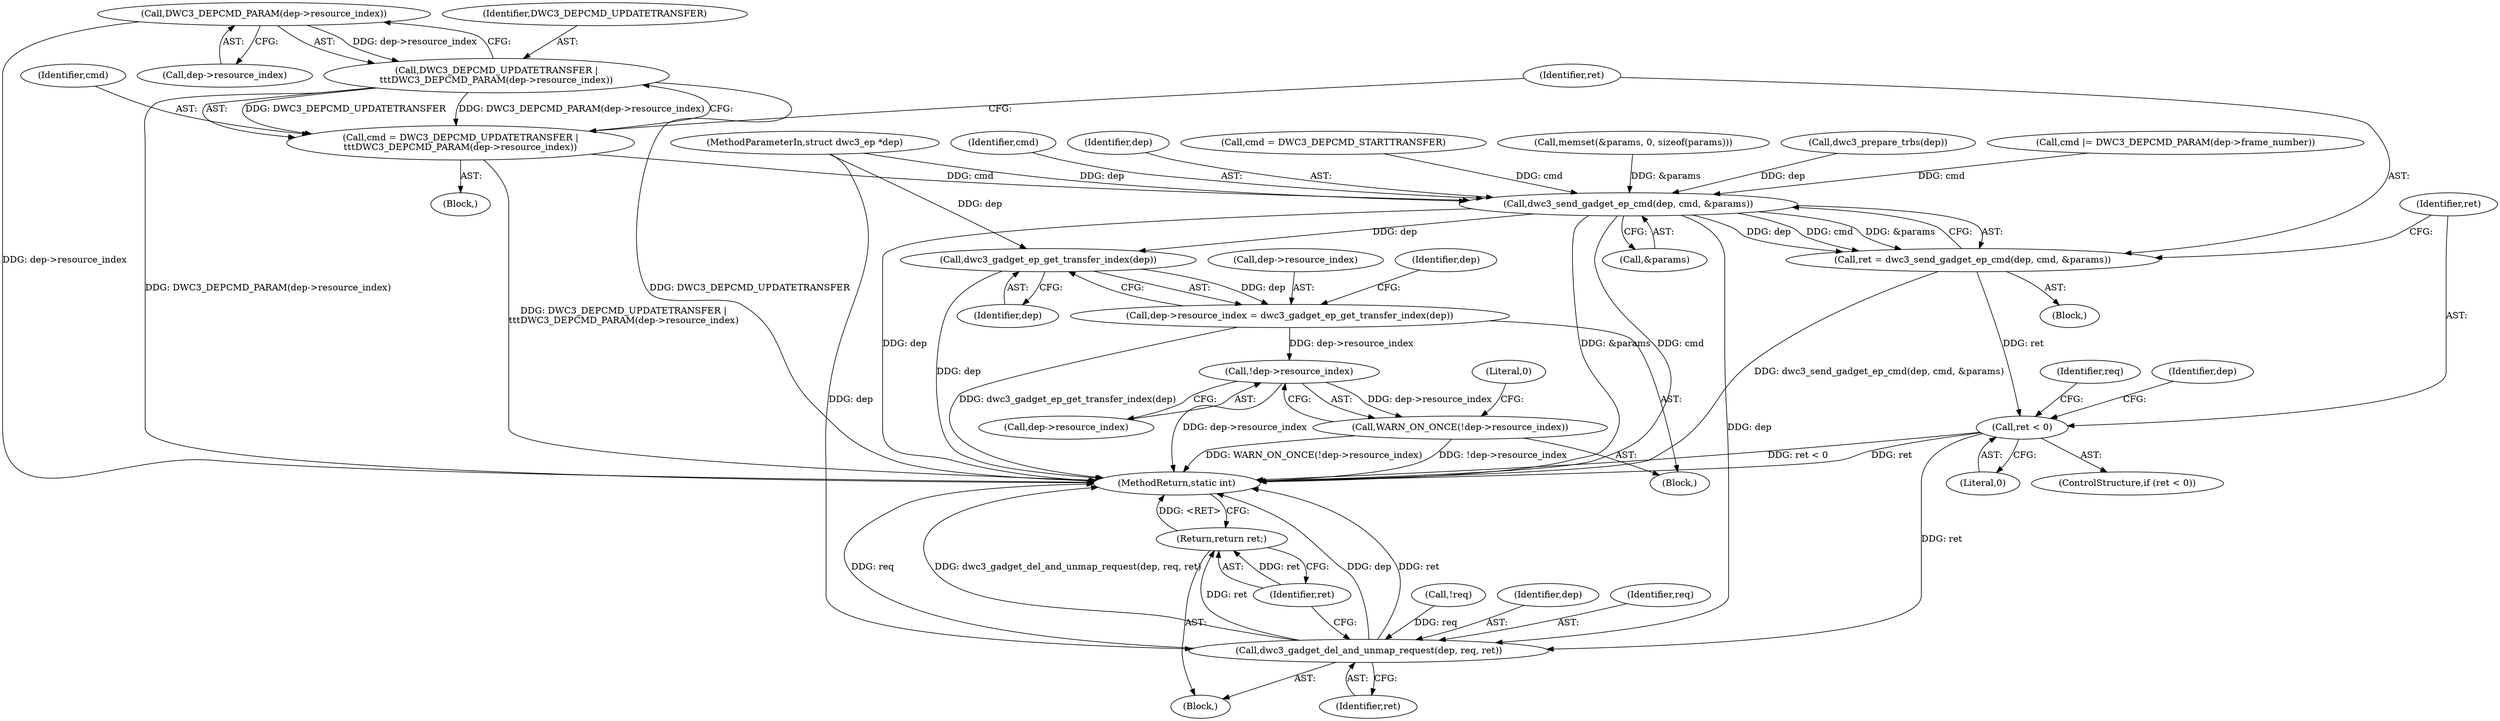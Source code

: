 digraph "0_linux_c91815b596245fd7da349ecc43c8def670d2269e@pointer" {
"1000190" [label="(Call,DWC3_DEPCMD_PARAM(dep->resource_index))"];
"1000188" [label="(Call,DWC3_DEPCMD_UPDATETRANSFER |\n\t\t\tDWC3_DEPCMD_PARAM(dep->resource_index))"];
"1000186" [label="(Call,cmd = DWC3_DEPCMD_UPDATETRANSFER |\n\t\t\tDWC3_DEPCMD_PARAM(dep->resource_index))"];
"1000196" [label="(Call,dwc3_send_gadget_ep_cmd(dep, cmd, &params))"];
"1000194" [label="(Call,ret = dwc3_send_gadget_ep_cmd(dep, cmd, &params))"];
"1000202" [label="(Call,ret < 0)"];
"1000221" [label="(Call,dwc3_gadget_del_and_unmap_request(dep, req, ret))"];
"1000225" [label="(Return,return ret;)"];
"1000239" [label="(Call,dwc3_gadget_ep_get_transfer_index(dep))"];
"1000235" [label="(Call,dep->resource_index = dwc3_gadget_ep_get_transfer_index(dep))"];
"1000242" [label="(Call,!dep->resource_index)"];
"1000241" [label="(Call,WARN_ON_ONCE(!dep->resource_index))"];
"1000241" [label="(Call,WARN_ON_ONCE(!dep->resource_index))"];
"1000201" [label="(ControlStructure,if (ret < 0))"];
"1000186" [label="(Call,cmd = DWC3_DEPCMD_UPDATETRANSFER |\n\t\t\tDWC3_DEPCMD_PARAM(dep->resource_index))"];
"1000221" [label="(Call,dwc3_gadget_del_and_unmap_request(dep, req, ret))"];
"1000143" [label="(Call,memset(&params, 0, sizeof(params)))"];
"1000224" [label="(Identifier,ret)"];
"1000239" [label="(Call,dwc3_gadget_ep_get_transfer_index(dep))"];
"1000123" [label="(Call,dwc3_prepare_trbs(dep))"];
"1000226" [label="(Identifier,ret)"];
"1000133" [label="(Call,!req)"];
"1000229" [label="(Identifier,dep)"];
"1000178" [label="(Call,cmd |= DWC3_DEPCMD_PARAM(dep->frame_number))"];
"1000204" [label="(Literal,0)"];
"1000240" [label="(Identifier,dep)"];
"1000243" [label="(Call,dep->resource_index)"];
"1000199" [label="(Call,&params)"];
"1000248" [label="(MethodReturn,static int)"];
"1000196" [label="(Call,dwc3_send_gadget_ep_cmd(dep, cmd, &params))"];
"1000188" [label="(Call,DWC3_DEPCMD_UPDATETRANSFER |\n\t\t\tDWC3_DEPCMD_PARAM(dep->resource_index))"];
"1000234" [label="(Block,)"];
"1000191" [label="(Call,dep->resource_index)"];
"1000189" [label="(Identifier,DWC3_DEPCMD_UPDATETRANSFER)"];
"1000225" [label="(Return,return ret;)"];
"1000235" [label="(Call,dep->resource_index = dwc3_gadget_ep_get_transfer_index(dep))"];
"1000187" [label="(Identifier,cmd)"];
"1000247" [label="(Literal,0)"];
"1000195" [label="(Identifier,ret)"];
"1000198" [label="(Identifier,cmd)"];
"1000103" [label="(Block,)"];
"1000185" [label="(Block,)"];
"1000203" [label="(Identifier,ret)"];
"1000194" [label="(Call,ret = dwc3_send_gadget_ep_cmd(dep, cmd, &params))"];
"1000208" [label="(Identifier,req)"];
"1000244" [label="(Identifier,dep)"];
"1000205" [label="(Block,)"];
"1000236" [label="(Call,dep->resource_index)"];
"1000197" [label="(Identifier,dep)"];
"1000222" [label="(Identifier,dep)"];
"1000242" [label="(Call,!dep->resource_index)"];
"1000202" [label="(Call,ret < 0)"];
"1000168" [label="(Call,cmd = DWC3_DEPCMD_STARTTRANSFER)"];
"1000190" [label="(Call,DWC3_DEPCMD_PARAM(dep->resource_index))"];
"1000223" [label="(Identifier,req)"];
"1000102" [label="(MethodParameterIn,struct dwc3_ep *dep)"];
"1000190" -> "1000188"  [label="AST: "];
"1000190" -> "1000191"  [label="CFG: "];
"1000191" -> "1000190"  [label="AST: "];
"1000188" -> "1000190"  [label="CFG: "];
"1000190" -> "1000248"  [label="DDG: dep->resource_index"];
"1000190" -> "1000188"  [label="DDG: dep->resource_index"];
"1000188" -> "1000186"  [label="AST: "];
"1000189" -> "1000188"  [label="AST: "];
"1000186" -> "1000188"  [label="CFG: "];
"1000188" -> "1000248"  [label="DDG: DWC3_DEPCMD_PARAM(dep->resource_index)"];
"1000188" -> "1000248"  [label="DDG: DWC3_DEPCMD_UPDATETRANSFER"];
"1000188" -> "1000186"  [label="DDG: DWC3_DEPCMD_UPDATETRANSFER"];
"1000188" -> "1000186"  [label="DDG: DWC3_DEPCMD_PARAM(dep->resource_index)"];
"1000186" -> "1000185"  [label="AST: "];
"1000187" -> "1000186"  [label="AST: "];
"1000195" -> "1000186"  [label="CFG: "];
"1000186" -> "1000248"  [label="DDG: DWC3_DEPCMD_UPDATETRANSFER |\n\t\t\tDWC3_DEPCMD_PARAM(dep->resource_index)"];
"1000186" -> "1000196"  [label="DDG: cmd"];
"1000196" -> "1000194"  [label="AST: "];
"1000196" -> "1000199"  [label="CFG: "];
"1000197" -> "1000196"  [label="AST: "];
"1000198" -> "1000196"  [label="AST: "];
"1000199" -> "1000196"  [label="AST: "];
"1000194" -> "1000196"  [label="CFG: "];
"1000196" -> "1000248"  [label="DDG: dep"];
"1000196" -> "1000248"  [label="DDG: &params"];
"1000196" -> "1000248"  [label="DDG: cmd"];
"1000196" -> "1000194"  [label="DDG: dep"];
"1000196" -> "1000194"  [label="DDG: cmd"];
"1000196" -> "1000194"  [label="DDG: &params"];
"1000123" -> "1000196"  [label="DDG: dep"];
"1000102" -> "1000196"  [label="DDG: dep"];
"1000168" -> "1000196"  [label="DDG: cmd"];
"1000178" -> "1000196"  [label="DDG: cmd"];
"1000143" -> "1000196"  [label="DDG: &params"];
"1000196" -> "1000221"  [label="DDG: dep"];
"1000196" -> "1000239"  [label="DDG: dep"];
"1000194" -> "1000103"  [label="AST: "];
"1000195" -> "1000194"  [label="AST: "];
"1000203" -> "1000194"  [label="CFG: "];
"1000194" -> "1000248"  [label="DDG: dwc3_send_gadget_ep_cmd(dep, cmd, &params)"];
"1000194" -> "1000202"  [label="DDG: ret"];
"1000202" -> "1000201"  [label="AST: "];
"1000202" -> "1000204"  [label="CFG: "];
"1000203" -> "1000202"  [label="AST: "];
"1000204" -> "1000202"  [label="AST: "];
"1000208" -> "1000202"  [label="CFG: "];
"1000229" -> "1000202"  [label="CFG: "];
"1000202" -> "1000248"  [label="DDG: ret"];
"1000202" -> "1000248"  [label="DDG: ret < 0"];
"1000202" -> "1000221"  [label="DDG: ret"];
"1000221" -> "1000205"  [label="AST: "];
"1000221" -> "1000224"  [label="CFG: "];
"1000222" -> "1000221"  [label="AST: "];
"1000223" -> "1000221"  [label="AST: "];
"1000224" -> "1000221"  [label="AST: "];
"1000226" -> "1000221"  [label="CFG: "];
"1000221" -> "1000248"  [label="DDG: req"];
"1000221" -> "1000248"  [label="DDG: dwc3_gadget_del_and_unmap_request(dep, req, ret)"];
"1000221" -> "1000248"  [label="DDG: dep"];
"1000221" -> "1000248"  [label="DDG: ret"];
"1000102" -> "1000221"  [label="DDG: dep"];
"1000133" -> "1000221"  [label="DDG: req"];
"1000221" -> "1000225"  [label="DDG: ret"];
"1000225" -> "1000205"  [label="AST: "];
"1000225" -> "1000226"  [label="CFG: "];
"1000226" -> "1000225"  [label="AST: "];
"1000248" -> "1000225"  [label="CFG: "];
"1000225" -> "1000248"  [label="DDG: <RET>"];
"1000226" -> "1000225"  [label="DDG: ret"];
"1000239" -> "1000235"  [label="AST: "];
"1000239" -> "1000240"  [label="CFG: "];
"1000240" -> "1000239"  [label="AST: "];
"1000235" -> "1000239"  [label="CFG: "];
"1000239" -> "1000248"  [label="DDG: dep"];
"1000239" -> "1000235"  [label="DDG: dep"];
"1000102" -> "1000239"  [label="DDG: dep"];
"1000235" -> "1000234"  [label="AST: "];
"1000236" -> "1000235"  [label="AST: "];
"1000244" -> "1000235"  [label="CFG: "];
"1000235" -> "1000248"  [label="DDG: dwc3_gadget_ep_get_transfer_index(dep)"];
"1000235" -> "1000242"  [label="DDG: dep->resource_index"];
"1000242" -> "1000241"  [label="AST: "];
"1000242" -> "1000243"  [label="CFG: "];
"1000243" -> "1000242"  [label="AST: "];
"1000241" -> "1000242"  [label="CFG: "];
"1000242" -> "1000248"  [label="DDG: dep->resource_index"];
"1000242" -> "1000241"  [label="DDG: dep->resource_index"];
"1000241" -> "1000234"  [label="AST: "];
"1000247" -> "1000241"  [label="CFG: "];
"1000241" -> "1000248"  [label="DDG: !dep->resource_index"];
"1000241" -> "1000248"  [label="DDG: WARN_ON_ONCE(!dep->resource_index)"];
}
